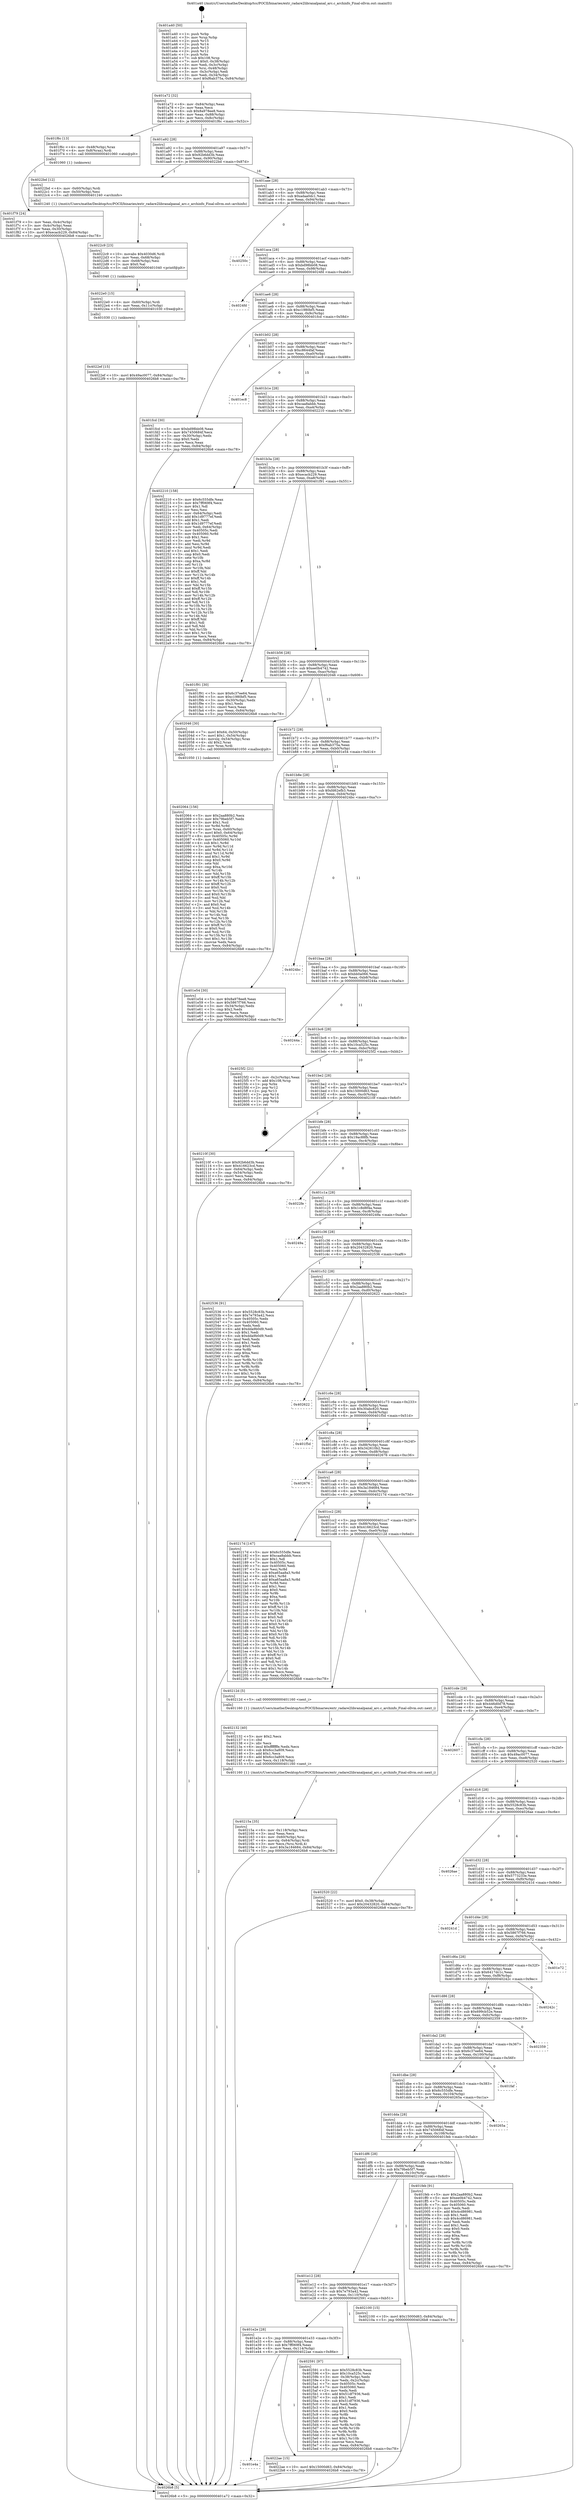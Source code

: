digraph "0x401a40" {
  label = "0x401a40 (/mnt/c/Users/mathe/Desktop/tcc/POCII/binaries/extr_radare2libranalpanal_arc.c_archinfo_Final-ollvm.out::main(0))"
  labelloc = "t"
  node[shape=record]

  Entry [label="",width=0.3,height=0.3,shape=circle,fillcolor=black,style=filled]
  "0x401a72" [label="{
     0x401a72 [32]\l
     | [instrs]\l
     &nbsp;&nbsp;0x401a72 \<+6\>: mov -0x84(%rbp),%eax\l
     &nbsp;&nbsp;0x401a78 \<+2\>: mov %eax,%ecx\l
     &nbsp;&nbsp;0x401a7a \<+6\>: sub $0x8a978ee8,%ecx\l
     &nbsp;&nbsp;0x401a80 \<+6\>: mov %eax,-0x88(%rbp)\l
     &nbsp;&nbsp;0x401a86 \<+6\>: mov %ecx,-0x8c(%rbp)\l
     &nbsp;&nbsp;0x401a8c \<+6\>: je 0000000000401f6c \<main+0x52c\>\l
  }"]
  "0x401f6c" [label="{
     0x401f6c [13]\l
     | [instrs]\l
     &nbsp;&nbsp;0x401f6c \<+4\>: mov -0x48(%rbp),%rax\l
     &nbsp;&nbsp;0x401f70 \<+4\>: mov 0x8(%rax),%rdi\l
     &nbsp;&nbsp;0x401f74 \<+5\>: call 0000000000401060 \<atoi@plt\>\l
     | [calls]\l
     &nbsp;&nbsp;0x401060 \{1\} (unknown)\l
  }"]
  "0x401a92" [label="{
     0x401a92 [28]\l
     | [instrs]\l
     &nbsp;&nbsp;0x401a92 \<+5\>: jmp 0000000000401a97 \<main+0x57\>\l
     &nbsp;&nbsp;0x401a97 \<+6\>: mov -0x88(%rbp),%eax\l
     &nbsp;&nbsp;0x401a9d \<+5\>: sub $0x92b6dd3b,%eax\l
     &nbsp;&nbsp;0x401aa2 \<+6\>: mov %eax,-0x90(%rbp)\l
     &nbsp;&nbsp;0x401aa8 \<+6\>: je 00000000004022bd \<main+0x87d\>\l
  }"]
  Exit [label="",width=0.3,height=0.3,shape=circle,fillcolor=black,style=filled,peripheries=2]
  "0x4022bd" [label="{
     0x4022bd [12]\l
     | [instrs]\l
     &nbsp;&nbsp;0x4022bd \<+4\>: mov -0x60(%rbp),%rdi\l
     &nbsp;&nbsp;0x4022c1 \<+3\>: mov -0x50(%rbp),%esi\l
     &nbsp;&nbsp;0x4022c4 \<+5\>: call 0000000000401240 \<archinfo\>\l
     | [calls]\l
     &nbsp;&nbsp;0x401240 \{1\} (/mnt/c/Users/mathe/Desktop/tcc/POCII/binaries/extr_radare2libranalpanal_arc.c_archinfo_Final-ollvm.out::archinfo)\l
  }"]
  "0x401aae" [label="{
     0x401aae [28]\l
     | [instrs]\l
     &nbsp;&nbsp;0x401aae \<+5\>: jmp 0000000000401ab3 \<main+0x73\>\l
     &nbsp;&nbsp;0x401ab3 \<+6\>: mov -0x88(%rbp),%eax\l
     &nbsp;&nbsp;0x401ab9 \<+5\>: sub $0xadaa0dc1,%eax\l
     &nbsp;&nbsp;0x401abe \<+6\>: mov %eax,-0x94(%rbp)\l
     &nbsp;&nbsp;0x401ac4 \<+6\>: je 000000000040250c \<main+0xacc\>\l
  }"]
  "0x4022ef" [label="{
     0x4022ef [15]\l
     | [instrs]\l
     &nbsp;&nbsp;0x4022ef \<+10\>: movl $0x49ac0077,-0x84(%rbp)\l
     &nbsp;&nbsp;0x4022f9 \<+5\>: jmp 00000000004026b8 \<main+0xc78\>\l
  }"]
  "0x40250c" [label="{
     0x40250c\l
  }", style=dashed]
  "0x401aca" [label="{
     0x401aca [28]\l
     | [instrs]\l
     &nbsp;&nbsp;0x401aca \<+5\>: jmp 0000000000401acf \<main+0x8f\>\l
     &nbsp;&nbsp;0x401acf \<+6\>: mov -0x88(%rbp),%eax\l
     &nbsp;&nbsp;0x401ad5 \<+5\>: sub $0xbd98bb08,%eax\l
     &nbsp;&nbsp;0x401ada \<+6\>: mov %eax,-0x98(%rbp)\l
     &nbsp;&nbsp;0x401ae0 \<+6\>: je 00000000004024fd \<main+0xabd\>\l
  }"]
  "0x4022e0" [label="{
     0x4022e0 [15]\l
     | [instrs]\l
     &nbsp;&nbsp;0x4022e0 \<+4\>: mov -0x60(%rbp),%rdi\l
     &nbsp;&nbsp;0x4022e4 \<+6\>: mov %eax,-0x11c(%rbp)\l
     &nbsp;&nbsp;0x4022ea \<+5\>: call 0000000000401030 \<free@plt\>\l
     | [calls]\l
     &nbsp;&nbsp;0x401030 \{1\} (unknown)\l
  }"]
  "0x4024fd" [label="{
     0x4024fd\l
  }", style=dashed]
  "0x401ae6" [label="{
     0x401ae6 [28]\l
     | [instrs]\l
     &nbsp;&nbsp;0x401ae6 \<+5\>: jmp 0000000000401aeb \<main+0xab\>\l
     &nbsp;&nbsp;0x401aeb \<+6\>: mov -0x88(%rbp),%eax\l
     &nbsp;&nbsp;0x401af1 \<+5\>: sub $0xc1980bf5,%eax\l
     &nbsp;&nbsp;0x401af6 \<+6\>: mov %eax,-0x9c(%rbp)\l
     &nbsp;&nbsp;0x401afc \<+6\>: je 0000000000401fcd \<main+0x58d\>\l
  }"]
  "0x4022c9" [label="{
     0x4022c9 [23]\l
     | [instrs]\l
     &nbsp;&nbsp;0x4022c9 \<+10\>: movabs $0x4030d6,%rdi\l
     &nbsp;&nbsp;0x4022d3 \<+3\>: mov %eax,-0x68(%rbp)\l
     &nbsp;&nbsp;0x4022d6 \<+3\>: mov -0x68(%rbp),%esi\l
     &nbsp;&nbsp;0x4022d9 \<+2\>: mov $0x0,%al\l
     &nbsp;&nbsp;0x4022db \<+5\>: call 0000000000401040 \<printf@plt\>\l
     | [calls]\l
     &nbsp;&nbsp;0x401040 \{1\} (unknown)\l
  }"]
  "0x401fcd" [label="{
     0x401fcd [30]\l
     | [instrs]\l
     &nbsp;&nbsp;0x401fcd \<+5\>: mov $0xbd98bb08,%eax\l
     &nbsp;&nbsp;0x401fd2 \<+5\>: mov $0x7450684f,%ecx\l
     &nbsp;&nbsp;0x401fd7 \<+3\>: mov -0x30(%rbp),%edx\l
     &nbsp;&nbsp;0x401fda \<+3\>: cmp $0x0,%edx\l
     &nbsp;&nbsp;0x401fdd \<+3\>: cmove %ecx,%eax\l
     &nbsp;&nbsp;0x401fe0 \<+6\>: mov %eax,-0x84(%rbp)\l
     &nbsp;&nbsp;0x401fe6 \<+5\>: jmp 00000000004026b8 \<main+0xc78\>\l
  }"]
  "0x401b02" [label="{
     0x401b02 [28]\l
     | [instrs]\l
     &nbsp;&nbsp;0x401b02 \<+5\>: jmp 0000000000401b07 \<main+0xc7\>\l
     &nbsp;&nbsp;0x401b07 \<+6\>: mov -0x88(%rbp),%eax\l
     &nbsp;&nbsp;0x401b0d \<+5\>: sub $0xc8644faf,%eax\l
     &nbsp;&nbsp;0x401b12 \<+6\>: mov %eax,-0xa0(%rbp)\l
     &nbsp;&nbsp;0x401b18 \<+6\>: je 0000000000401ec8 \<main+0x488\>\l
  }"]
  "0x401e4a" [label="{
     0x401e4a\l
  }", style=dashed]
  "0x401ec8" [label="{
     0x401ec8\l
  }", style=dashed]
  "0x401b1e" [label="{
     0x401b1e [28]\l
     | [instrs]\l
     &nbsp;&nbsp;0x401b1e \<+5\>: jmp 0000000000401b23 \<main+0xe3\>\l
     &nbsp;&nbsp;0x401b23 \<+6\>: mov -0x88(%rbp),%eax\l
     &nbsp;&nbsp;0x401b29 \<+5\>: sub $0xcaa8abbb,%eax\l
     &nbsp;&nbsp;0x401b2e \<+6\>: mov %eax,-0xa4(%rbp)\l
     &nbsp;&nbsp;0x401b34 \<+6\>: je 0000000000402210 \<main+0x7d0\>\l
  }"]
  "0x4022ae" [label="{
     0x4022ae [15]\l
     | [instrs]\l
     &nbsp;&nbsp;0x4022ae \<+10\>: movl $0x15000d63,-0x84(%rbp)\l
     &nbsp;&nbsp;0x4022b8 \<+5\>: jmp 00000000004026b8 \<main+0xc78\>\l
  }"]
  "0x402210" [label="{
     0x402210 [158]\l
     | [instrs]\l
     &nbsp;&nbsp;0x402210 \<+5\>: mov $0x6c555dfe,%eax\l
     &nbsp;&nbsp;0x402215 \<+5\>: mov $0x7ff069f4,%ecx\l
     &nbsp;&nbsp;0x40221a \<+2\>: mov $0x1,%dl\l
     &nbsp;&nbsp;0x40221c \<+2\>: xor %esi,%esi\l
     &nbsp;&nbsp;0x40221e \<+3\>: mov -0x64(%rbp),%edi\l
     &nbsp;&nbsp;0x402221 \<+6\>: add $0x1d9777ef,%edi\l
     &nbsp;&nbsp;0x402227 \<+3\>: add $0x1,%edi\l
     &nbsp;&nbsp;0x40222a \<+6\>: sub $0x1d9777ef,%edi\l
     &nbsp;&nbsp;0x402230 \<+3\>: mov %edi,-0x64(%rbp)\l
     &nbsp;&nbsp;0x402233 \<+7\>: mov 0x40505c,%edi\l
     &nbsp;&nbsp;0x40223a \<+8\>: mov 0x405060,%r8d\l
     &nbsp;&nbsp;0x402242 \<+3\>: sub $0x1,%esi\l
     &nbsp;&nbsp;0x402245 \<+3\>: mov %edi,%r9d\l
     &nbsp;&nbsp;0x402248 \<+3\>: add %esi,%r9d\l
     &nbsp;&nbsp;0x40224b \<+4\>: imul %r9d,%edi\l
     &nbsp;&nbsp;0x40224f \<+3\>: and $0x1,%edi\l
     &nbsp;&nbsp;0x402252 \<+3\>: cmp $0x0,%edi\l
     &nbsp;&nbsp;0x402255 \<+4\>: sete %r10b\l
     &nbsp;&nbsp;0x402259 \<+4\>: cmp $0xa,%r8d\l
     &nbsp;&nbsp;0x40225d \<+4\>: setl %r11b\l
     &nbsp;&nbsp;0x402261 \<+3\>: mov %r10b,%bl\l
     &nbsp;&nbsp;0x402264 \<+3\>: xor $0xff,%bl\l
     &nbsp;&nbsp;0x402267 \<+3\>: mov %r11b,%r14b\l
     &nbsp;&nbsp;0x40226a \<+4\>: xor $0xff,%r14b\l
     &nbsp;&nbsp;0x40226e \<+3\>: xor $0x1,%dl\l
     &nbsp;&nbsp;0x402271 \<+3\>: mov %bl,%r15b\l
     &nbsp;&nbsp;0x402274 \<+4\>: and $0xff,%r15b\l
     &nbsp;&nbsp;0x402278 \<+3\>: and %dl,%r10b\l
     &nbsp;&nbsp;0x40227b \<+3\>: mov %r14b,%r12b\l
     &nbsp;&nbsp;0x40227e \<+4\>: and $0xff,%r12b\l
     &nbsp;&nbsp;0x402282 \<+3\>: and %dl,%r11b\l
     &nbsp;&nbsp;0x402285 \<+3\>: or %r10b,%r15b\l
     &nbsp;&nbsp;0x402288 \<+3\>: or %r11b,%r12b\l
     &nbsp;&nbsp;0x40228b \<+3\>: xor %r12b,%r15b\l
     &nbsp;&nbsp;0x40228e \<+3\>: or %r14b,%bl\l
     &nbsp;&nbsp;0x402291 \<+3\>: xor $0xff,%bl\l
     &nbsp;&nbsp;0x402294 \<+3\>: or $0x1,%dl\l
     &nbsp;&nbsp;0x402297 \<+2\>: and %dl,%bl\l
     &nbsp;&nbsp;0x402299 \<+3\>: or %bl,%r15b\l
     &nbsp;&nbsp;0x40229c \<+4\>: test $0x1,%r15b\l
     &nbsp;&nbsp;0x4022a0 \<+3\>: cmovne %ecx,%eax\l
     &nbsp;&nbsp;0x4022a3 \<+6\>: mov %eax,-0x84(%rbp)\l
     &nbsp;&nbsp;0x4022a9 \<+5\>: jmp 00000000004026b8 \<main+0xc78\>\l
  }"]
  "0x401b3a" [label="{
     0x401b3a [28]\l
     | [instrs]\l
     &nbsp;&nbsp;0x401b3a \<+5\>: jmp 0000000000401b3f \<main+0xff\>\l
     &nbsp;&nbsp;0x401b3f \<+6\>: mov -0x88(%rbp),%eax\l
     &nbsp;&nbsp;0x401b45 \<+5\>: sub $0xecacb229,%eax\l
     &nbsp;&nbsp;0x401b4a \<+6\>: mov %eax,-0xa8(%rbp)\l
     &nbsp;&nbsp;0x401b50 \<+6\>: je 0000000000401f91 \<main+0x551\>\l
  }"]
  "0x401e2e" [label="{
     0x401e2e [28]\l
     | [instrs]\l
     &nbsp;&nbsp;0x401e2e \<+5\>: jmp 0000000000401e33 \<main+0x3f3\>\l
     &nbsp;&nbsp;0x401e33 \<+6\>: mov -0x88(%rbp),%eax\l
     &nbsp;&nbsp;0x401e39 \<+5\>: sub $0x7ff069f4,%eax\l
     &nbsp;&nbsp;0x401e3e \<+6\>: mov %eax,-0x114(%rbp)\l
     &nbsp;&nbsp;0x401e44 \<+6\>: je 00000000004022ae \<main+0x86e\>\l
  }"]
  "0x401f91" [label="{
     0x401f91 [30]\l
     | [instrs]\l
     &nbsp;&nbsp;0x401f91 \<+5\>: mov $0x6c37ee64,%eax\l
     &nbsp;&nbsp;0x401f96 \<+5\>: mov $0xc1980bf5,%ecx\l
     &nbsp;&nbsp;0x401f9b \<+3\>: mov -0x30(%rbp),%edx\l
     &nbsp;&nbsp;0x401f9e \<+3\>: cmp $0x1,%edx\l
     &nbsp;&nbsp;0x401fa1 \<+3\>: cmovl %ecx,%eax\l
     &nbsp;&nbsp;0x401fa4 \<+6\>: mov %eax,-0x84(%rbp)\l
     &nbsp;&nbsp;0x401faa \<+5\>: jmp 00000000004026b8 \<main+0xc78\>\l
  }"]
  "0x401b56" [label="{
     0x401b56 [28]\l
     | [instrs]\l
     &nbsp;&nbsp;0x401b56 \<+5\>: jmp 0000000000401b5b \<main+0x11b\>\l
     &nbsp;&nbsp;0x401b5b \<+6\>: mov -0x88(%rbp),%eax\l
     &nbsp;&nbsp;0x401b61 \<+5\>: sub $0xee0b4742,%eax\l
     &nbsp;&nbsp;0x401b66 \<+6\>: mov %eax,-0xac(%rbp)\l
     &nbsp;&nbsp;0x401b6c \<+6\>: je 0000000000402046 \<main+0x606\>\l
  }"]
  "0x402591" [label="{
     0x402591 [97]\l
     | [instrs]\l
     &nbsp;&nbsp;0x402591 \<+5\>: mov $0x5528c83b,%eax\l
     &nbsp;&nbsp;0x402596 \<+5\>: mov $0x10ca525c,%ecx\l
     &nbsp;&nbsp;0x40259b \<+3\>: mov -0x38(%rbp),%edx\l
     &nbsp;&nbsp;0x40259e \<+3\>: mov %edx,-0x2c(%rbp)\l
     &nbsp;&nbsp;0x4025a1 \<+7\>: mov 0x40505c,%edx\l
     &nbsp;&nbsp;0x4025a8 \<+7\>: mov 0x405060,%esi\l
     &nbsp;&nbsp;0x4025af \<+2\>: mov %edx,%edi\l
     &nbsp;&nbsp;0x4025b1 \<+6\>: add $0x51df7936,%edi\l
     &nbsp;&nbsp;0x4025b7 \<+3\>: sub $0x1,%edi\l
     &nbsp;&nbsp;0x4025ba \<+6\>: sub $0x51df7936,%edi\l
     &nbsp;&nbsp;0x4025c0 \<+3\>: imul %edi,%edx\l
     &nbsp;&nbsp;0x4025c3 \<+3\>: and $0x1,%edx\l
     &nbsp;&nbsp;0x4025c6 \<+3\>: cmp $0x0,%edx\l
     &nbsp;&nbsp;0x4025c9 \<+4\>: sete %r8b\l
     &nbsp;&nbsp;0x4025cd \<+3\>: cmp $0xa,%esi\l
     &nbsp;&nbsp;0x4025d0 \<+4\>: setl %r9b\l
     &nbsp;&nbsp;0x4025d4 \<+3\>: mov %r8b,%r10b\l
     &nbsp;&nbsp;0x4025d7 \<+3\>: and %r9b,%r10b\l
     &nbsp;&nbsp;0x4025da \<+3\>: xor %r9b,%r8b\l
     &nbsp;&nbsp;0x4025dd \<+3\>: or %r8b,%r10b\l
     &nbsp;&nbsp;0x4025e0 \<+4\>: test $0x1,%r10b\l
     &nbsp;&nbsp;0x4025e4 \<+3\>: cmovne %ecx,%eax\l
     &nbsp;&nbsp;0x4025e7 \<+6\>: mov %eax,-0x84(%rbp)\l
     &nbsp;&nbsp;0x4025ed \<+5\>: jmp 00000000004026b8 \<main+0xc78\>\l
  }"]
  "0x402046" [label="{
     0x402046 [30]\l
     | [instrs]\l
     &nbsp;&nbsp;0x402046 \<+7\>: movl $0x64,-0x50(%rbp)\l
     &nbsp;&nbsp;0x40204d \<+7\>: movl $0x1,-0x54(%rbp)\l
     &nbsp;&nbsp;0x402054 \<+4\>: movslq -0x54(%rbp),%rax\l
     &nbsp;&nbsp;0x402058 \<+4\>: shl $0x2,%rax\l
     &nbsp;&nbsp;0x40205c \<+3\>: mov %rax,%rdi\l
     &nbsp;&nbsp;0x40205f \<+5\>: call 0000000000401050 \<malloc@plt\>\l
     | [calls]\l
     &nbsp;&nbsp;0x401050 \{1\} (unknown)\l
  }"]
  "0x401b72" [label="{
     0x401b72 [28]\l
     | [instrs]\l
     &nbsp;&nbsp;0x401b72 \<+5\>: jmp 0000000000401b77 \<main+0x137\>\l
     &nbsp;&nbsp;0x401b77 \<+6\>: mov -0x88(%rbp),%eax\l
     &nbsp;&nbsp;0x401b7d \<+5\>: sub $0xf6ab375a,%eax\l
     &nbsp;&nbsp;0x401b82 \<+6\>: mov %eax,-0xb0(%rbp)\l
     &nbsp;&nbsp;0x401b88 \<+6\>: je 0000000000401e54 \<main+0x414\>\l
  }"]
  "0x40215a" [label="{
     0x40215a [35]\l
     | [instrs]\l
     &nbsp;&nbsp;0x40215a \<+6\>: mov -0x118(%rbp),%ecx\l
     &nbsp;&nbsp;0x402160 \<+3\>: imul %eax,%ecx\l
     &nbsp;&nbsp;0x402163 \<+4\>: mov -0x60(%rbp),%rsi\l
     &nbsp;&nbsp;0x402167 \<+4\>: movslq -0x64(%rbp),%rdi\l
     &nbsp;&nbsp;0x40216b \<+3\>: mov %ecx,(%rsi,%rdi,4)\l
     &nbsp;&nbsp;0x40216e \<+10\>: movl $0x3a184684,-0x84(%rbp)\l
     &nbsp;&nbsp;0x402178 \<+5\>: jmp 00000000004026b8 \<main+0xc78\>\l
  }"]
  "0x401e54" [label="{
     0x401e54 [30]\l
     | [instrs]\l
     &nbsp;&nbsp;0x401e54 \<+5\>: mov $0x8a978ee8,%eax\l
     &nbsp;&nbsp;0x401e59 \<+5\>: mov $0x5867f766,%ecx\l
     &nbsp;&nbsp;0x401e5e \<+3\>: mov -0x34(%rbp),%edx\l
     &nbsp;&nbsp;0x401e61 \<+3\>: cmp $0x2,%edx\l
     &nbsp;&nbsp;0x401e64 \<+3\>: cmovne %ecx,%eax\l
     &nbsp;&nbsp;0x401e67 \<+6\>: mov %eax,-0x84(%rbp)\l
     &nbsp;&nbsp;0x401e6d \<+5\>: jmp 00000000004026b8 \<main+0xc78\>\l
  }"]
  "0x401b8e" [label="{
     0x401b8e [28]\l
     | [instrs]\l
     &nbsp;&nbsp;0x401b8e \<+5\>: jmp 0000000000401b93 \<main+0x153\>\l
     &nbsp;&nbsp;0x401b93 \<+6\>: mov -0x88(%rbp),%eax\l
     &nbsp;&nbsp;0x401b99 \<+5\>: sub $0xfd62efb3,%eax\l
     &nbsp;&nbsp;0x401b9e \<+6\>: mov %eax,-0xb4(%rbp)\l
     &nbsp;&nbsp;0x401ba4 \<+6\>: je 00000000004024bc \<main+0xa7c\>\l
  }"]
  "0x4026b8" [label="{
     0x4026b8 [5]\l
     | [instrs]\l
     &nbsp;&nbsp;0x4026b8 \<+5\>: jmp 0000000000401a72 \<main+0x32\>\l
  }"]
  "0x401a40" [label="{
     0x401a40 [50]\l
     | [instrs]\l
     &nbsp;&nbsp;0x401a40 \<+1\>: push %rbp\l
     &nbsp;&nbsp;0x401a41 \<+3\>: mov %rsp,%rbp\l
     &nbsp;&nbsp;0x401a44 \<+2\>: push %r15\l
     &nbsp;&nbsp;0x401a46 \<+2\>: push %r14\l
     &nbsp;&nbsp;0x401a48 \<+2\>: push %r13\l
     &nbsp;&nbsp;0x401a4a \<+2\>: push %r12\l
     &nbsp;&nbsp;0x401a4c \<+1\>: push %rbx\l
     &nbsp;&nbsp;0x401a4d \<+7\>: sub $0x108,%rsp\l
     &nbsp;&nbsp;0x401a54 \<+7\>: movl $0x0,-0x38(%rbp)\l
     &nbsp;&nbsp;0x401a5b \<+3\>: mov %edi,-0x3c(%rbp)\l
     &nbsp;&nbsp;0x401a5e \<+4\>: mov %rsi,-0x48(%rbp)\l
     &nbsp;&nbsp;0x401a62 \<+3\>: mov -0x3c(%rbp),%edi\l
     &nbsp;&nbsp;0x401a65 \<+3\>: mov %edi,-0x34(%rbp)\l
     &nbsp;&nbsp;0x401a68 \<+10\>: movl $0xf6ab375a,-0x84(%rbp)\l
  }"]
  "0x401f79" [label="{
     0x401f79 [24]\l
     | [instrs]\l
     &nbsp;&nbsp;0x401f79 \<+3\>: mov %eax,-0x4c(%rbp)\l
     &nbsp;&nbsp;0x401f7c \<+3\>: mov -0x4c(%rbp),%eax\l
     &nbsp;&nbsp;0x401f7f \<+3\>: mov %eax,-0x30(%rbp)\l
     &nbsp;&nbsp;0x401f82 \<+10\>: movl $0xecacb229,-0x84(%rbp)\l
     &nbsp;&nbsp;0x401f8c \<+5\>: jmp 00000000004026b8 \<main+0xc78\>\l
  }"]
  "0x402132" [label="{
     0x402132 [40]\l
     | [instrs]\l
     &nbsp;&nbsp;0x402132 \<+5\>: mov $0x2,%ecx\l
     &nbsp;&nbsp;0x402137 \<+1\>: cltd\l
     &nbsp;&nbsp;0x402138 \<+2\>: idiv %ecx\l
     &nbsp;&nbsp;0x40213a \<+6\>: imul $0xfffffffe,%edx,%ecx\l
     &nbsp;&nbsp;0x402140 \<+6\>: sub $0x6cc3a809,%ecx\l
     &nbsp;&nbsp;0x402146 \<+3\>: add $0x1,%ecx\l
     &nbsp;&nbsp;0x402149 \<+6\>: add $0x6cc3a809,%ecx\l
     &nbsp;&nbsp;0x40214f \<+6\>: mov %ecx,-0x118(%rbp)\l
     &nbsp;&nbsp;0x402155 \<+5\>: call 0000000000401160 \<next_i\>\l
     | [calls]\l
     &nbsp;&nbsp;0x401160 \{1\} (/mnt/c/Users/mathe/Desktop/tcc/POCII/binaries/extr_radare2libranalpanal_arc.c_archinfo_Final-ollvm.out::next_i)\l
  }"]
  "0x4024bc" [label="{
     0x4024bc\l
  }", style=dashed]
  "0x401baa" [label="{
     0x401baa [28]\l
     | [instrs]\l
     &nbsp;&nbsp;0x401baa \<+5\>: jmp 0000000000401baf \<main+0x16f\>\l
     &nbsp;&nbsp;0x401baf \<+6\>: mov -0x88(%rbp),%eax\l
     &nbsp;&nbsp;0x401bb5 \<+5\>: sub $0xbb0a066,%eax\l
     &nbsp;&nbsp;0x401bba \<+6\>: mov %eax,-0xb8(%rbp)\l
     &nbsp;&nbsp;0x401bc0 \<+6\>: je 000000000040244a \<main+0xa0a\>\l
  }"]
  "0x401e12" [label="{
     0x401e12 [28]\l
     | [instrs]\l
     &nbsp;&nbsp;0x401e12 \<+5\>: jmp 0000000000401e17 \<main+0x3d7\>\l
     &nbsp;&nbsp;0x401e17 \<+6\>: mov -0x88(%rbp),%eax\l
     &nbsp;&nbsp;0x401e1d \<+5\>: sub $0x7e793a42,%eax\l
     &nbsp;&nbsp;0x401e22 \<+6\>: mov %eax,-0x110(%rbp)\l
     &nbsp;&nbsp;0x401e28 \<+6\>: je 0000000000402591 \<main+0xb51\>\l
  }"]
  "0x40244a" [label="{
     0x40244a\l
  }", style=dashed]
  "0x401bc6" [label="{
     0x401bc6 [28]\l
     | [instrs]\l
     &nbsp;&nbsp;0x401bc6 \<+5\>: jmp 0000000000401bcb \<main+0x18b\>\l
     &nbsp;&nbsp;0x401bcb \<+6\>: mov -0x88(%rbp),%eax\l
     &nbsp;&nbsp;0x401bd1 \<+5\>: sub $0x10ca525c,%eax\l
     &nbsp;&nbsp;0x401bd6 \<+6\>: mov %eax,-0xbc(%rbp)\l
     &nbsp;&nbsp;0x401bdc \<+6\>: je 00000000004025f2 \<main+0xbb2\>\l
  }"]
  "0x402100" [label="{
     0x402100 [15]\l
     | [instrs]\l
     &nbsp;&nbsp;0x402100 \<+10\>: movl $0x15000d63,-0x84(%rbp)\l
     &nbsp;&nbsp;0x40210a \<+5\>: jmp 00000000004026b8 \<main+0xc78\>\l
  }"]
  "0x4025f2" [label="{
     0x4025f2 [21]\l
     | [instrs]\l
     &nbsp;&nbsp;0x4025f2 \<+3\>: mov -0x2c(%rbp),%eax\l
     &nbsp;&nbsp;0x4025f5 \<+7\>: add $0x108,%rsp\l
     &nbsp;&nbsp;0x4025fc \<+1\>: pop %rbx\l
     &nbsp;&nbsp;0x4025fd \<+2\>: pop %r12\l
     &nbsp;&nbsp;0x4025ff \<+2\>: pop %r13\l
     &nbsp;&nbsp;0x402601 \<+2\>: pop %r14\l
     &nbsp;&nbsp;0x402603 \<+2\>: pop %r15\l
     &nbsp;&nbsp;0x402605 \<+1\>: pop %rbp\l
     &nbsp;&nbsp;0x402606 \<+1\>: ret\l
  }"]
  "0x401be2" [label="{
     0x401be2 [28]\l
     | [instrs]\l
     &nbsp;&nbsp;0x401be2 \<+5\>: jmp 0000000000401be7 \<main+0x1a7\>\l
     &nbsp;&nbsp;0x401be7 \<+6\>: mov -0x88(%rbp),%eax\l
     &nbsp;&nbsp;0x401bed \<+5\>: sub $0x15000d63,%eax\l
     &nbsp;&nbsp;0x401bf2 \<+6\>: mov %eax,-0xc0(%rbp)\l
     &nbsp;&nbsp;0x401bf8 \<+6\>: je 000000000040210f \<main+0x6cf\>\l
  }"]
  "0x402064" [label="{
     0x402064 [156]\l
     | [instrs]\l
     &nbsp;&nbsp;0x402064 \<+5\>: mov $0x2aa880b2,%ecx\l
     &nbsp;&nbsp;0x402069 \<+5\>: mov $0x79beb5f7,%edx\l
     &nbsp;&nbsp;0x40206e \<+3\>: mov $0x1,%sil\l
     &nbsp;&nbsp;0x402071 \<+3\>: xor %r8d,%r8d\l
     &nbsp;&nbsp;0x402074 \<+4\>: mov %rax,-0x60(%rbp)\l
     &nbsp;&nbsp;0x402078 \<+7\>: movl $0x0,-0x64(%rbp)\l
     &nbsp;&nbsp;0x40207f \<+8\>: mov 0x40505c,%r9d\l
     &nbsp;&nbsp;0x402087 \<+8\>: mov 0x405060,%r10d\l
     &nbsp;&nbsp;0x40208f \<+4\>: sub $0x1,%r8d\l
     &nbsp;&nbsp;0x402093 \<+3\>: mov %r9d,%r11d\l
     &nbsp;&nbsp;0x402096 \<+3\>: add %r8d,%r11d\l
     &nbsp;&nbsp;0x402099 \<+4\>: imul %r11d,%r9d\l
     &nbsp;&nbsp;0x40209d \<+4\>: and $0x1,%r9d\l
     &nbsp;&nbsp;0x4020a1 \<+4\>: cmp $0x0,%r9d\l
     &nbsp;&nbsp;0x4020a5 \<+3\>: sete %bl\l
     &nbsp;&nbsp;0x4020a8 \<+4\>: cmp $0xa,%r10d\l
     &nbsp;&nbsp;0x4020ac \<+4\>: setl %r14b\l
     &nbsp;&nbsp;0x4020b0 \<+3\>: mov %bl,%r15b\l
     &nbsp;&nbsp;0x4020b3 \<+4\>: xor $0xff,%r15b\l
     &nbsp;&nbsp;0x4020b7 \<+3\>: mov %r14b,%r12b\l
     &nbsp;&nbsp;0x4020ba \<+4\>: xor $0xff,%r12b\l
     &nbsp;&nbsp;0x4020be \<+4\>: xor $0x0,%sil\l
     &nbsp;&nbsp;0x4020c2 \<+3\>: mov %r15b,%r13b\l
     &nbsp;&nbsp;0x4020c5 \<+4\>: and $0x0,%r13b\l
     &nbsp;&nbsp;0x4020c9 \<+3\>: and %sil,%bl\l
     &nbsp;&nbsp;0x4020cc \<+3\>: mov %r12b,%al\l
     &nbsp;&nbsp;0x4020cf \<+2\>: and $0x0,%al\l
     &nbsp;&nbsp;0x4020d1 \<+3\>: and %sil,%r14b\l
     &nbsp;&nbsp;0x4020d4 \<+3\>: or %bl,%r13b\l
     &nbsp;&nbsp;0x4020d7 \<+3\>: or %r14b,%al\l
     &nbsp;&nbsp;0x4020da \<+3\>: xor %al,%r13b\l
     &nbsp;&nbsp;0x4020dd \<+3\>: or %r12b,%r15b\l
     &nbsp;&nbsp;0x4020e0 \<+4\>: xor $0xff,%r15b\l
     &nbsp;&nbsp;0x4020e4 \<+4\>: or $0x0,%sil\l
     &nbsp;&nbsp;0x4020e8 \<+3\>: and %sil,%r15b\l
     &nbsp;&nbsp;0x4020eb \<+3\>: or %r15b,%r13b\l
     &nbsp;&nbsp;0x4020ee \<+4\>: test $0x1,%r13b\l
     &nbsp;&nbsp;0x4020f2 \<+3\>: cmovne %edx,%ecx\l
     &nbsp;&nbsp;0x4020f5 \<+6\>: mov %ecx,-0x84(%rbp)\l
     &nbsp;&nbsp;0x4020fb \<+5\>: jmp 00000000004026b8 \<main+0xc78\>\l
  }"]
  "0x40210f" [label="{
     0x40210f [30]\l
     | [instrs]\l
     &nbsp;&nbsp;0x40210f \<+5\>: mov $0x92b6dd3b,%eax\l
     &nbsp;&nbsp;0x402114 \<+5\>: mov $0x416623cd,%ecx\l
     &nbsp;&nbsp;0x402119 \<+3\>: mov -0x64(%rbp),%edx\l
     &nbsp;&nbsp;0x40211c \<+3\>: cmp -0x54(%rbp),%edx\l
     &nbsp;&nbsp;0x40211f \<+3\>: cmovl %ecx,%eax\l
     &nbsp;&nbsp;0x402122 \<+6\>: mov %eax,-0x84(%rbp)\l
     &nbsp;&nbsp;0x402128 \<+5\>: jmp 00000000004026b8 \<main+0xc78\>\l
  }"]
  "0x401bfe" [label="{
     0x401bfe [28]\l
     | [instrs]\l
     &nbsp;&nbsp;0x401bfe \<+5\>: jmp 0000000000401c03 \<main+0x1c3\>\l
     &nbsp;&nbsp;0x401c03 \<+6\>: mov -0x88(%rbp),%eax\l
     &nbsp;&nbsp;0x401c09 \<+5\>: sub $0x19ac88fb,%eax\l
     &nbsp;&nbsp;0x401c0e \<+6\>: mov %eax,-0xc4(%rbp)\l
     &nbsp;&nbsp;0x401c14 \<+6\>: je 00000000004022fe \<main+0x8be\>\l
  }"]
  "0x401df6" [label="{
     0x401df6 [28]\l
     | [instrs]\l
     &nbsp;&nbsp;0x401df6 \<+5\>: jmp 0000000000401dfb \<main+0x3bb\>\l
     &nbsp;&nbsp;0x401dfb \<+6\>: mov -0x88(%rbp),%eax\l
     &nbsp;&nbsp;0x401e01 \<+5\>: sub $0x79beb5f7,%eax\l
     &nbsp;&nbsp;0x401e06 \<+6\>: mov %eax,-0x10c(%rbp)\l
     &nbsp;&nbsp;0x401e0c \<+6\>: je 0000000000402100 \<main+0x6c0\>\l
  }"]
  "0x4022fe" [label="{
     0x4022fe\l
  }", style=dashed]
  "0x401c1a" [label="{
     0x401c1a [28]\l
     | [instrs]\l
     &nbsp;&nbsp;0x401c1a \<+5\>: jmp 0000000000401c1f \<main+0x1df\>\l
     &nbsp;&nbsp;0x401c1f \<+6\>: mov -0x88(%rbp),%eax\l
     &nbsp;&nbsp;0x401c25 \<+5\>: sub $0x1c8d8f4a,%eax\l
     &nbsp;&nbsp;0x401c2a \<+6\>: mov %eax,-0xc8(%rbp)\l
     &nbsp;&nbsp;0x401c30 \<+6\>: je 000000000040249a \<main+0xa5a\>\l
  }"]
  "0x401feb" [label="{
     0x401feb [91]\l
     | [instrs]\l
     &nbsp;&nbsp;0x401feb \<+5\>: mov $0x2aa880b2,%eax\l
     &nbsp;&nbsp;0x401ff0 \<+5\>: mov $0xee0b4742,%ecx\l
     &nbsp;&nbsp;0x401ff5 \<+7\>: mov 0x40505c,%edx\l
     &nbsp;&nbsp;0x401ffc \<+7\>: mov 0x405060,%esi\l
     &nbsp;&nbsp;0x402003 \<+2\>: mov %edx,%edi\l
     &nbsp;&nbsp;0x402005 \<+6\>: add $0x4cd86981,%edi\l
     &nbsp;&nbsp;0x40200b \<+3\>: sub $0x1,%edi\l
     &nbsp;&nbsp;0x40200e \<+6\>: sub $0x4cd86981,%edi\l
     &nbsp;&nbsp;0x402014 \<+3\>: imul %edi,%edx\l
     &nbsp;&nbsp;0x402017 \<+3\>: and $0x1,%edx\l
     &nbsp;&nbsp;0x40201a \<+3\>: cmp $0x0,%edx\l
     &nbsp;&nbsp;0x40201d \<+4\>: sete %r8b\l
     &nbsp;&nbsp;0x402021 \<+3\>: cmp $0xa,%esi\l
     &nbsp;&nbsp;0x402024 \<+4\>: setl %r9b\l
     &nbsp;&nbsp;0x402028 \<+3\>: mov %r8b,%r10b\l
     &nbsp;&nbsp;0x40202b \<+3\>: and %r9b,%r10b\l
     &nbsp;&nbsp;0x40202e \<+3\>: xor %r9b,%r8b\l
     &nbsp;&nbsp;0x402031 \<+3\>: or %r8b,%r10b\l
     &nbsp;&nbsp;0x402034 \<+4\>: test $0x1,%r10b\l
     &nbsp;&nbsp;0x402038 \<+3\>: cmovne %ecx,%eax\l
     &nbsp;&nbsp;0x40203b \<+6\>: mov %eax,-0x84(%rbp)\l
     &nbsp;&nbsp;0x402041 \<+5\>: jmp 00000000004026b8 \<main+0xc78\>\l
  }"]
  "0x40249a" [label="{
     0x40249a\l
  }", style=dashed]
  "0x401c36" [label="{
     0x401c36 [28]\l
     | [instrs]\l
     &nbsp;&nbsp;0x401c36 \<+5\>: jmp 0000000000401c3b \<main+0x1fb\>\l
     &nbsp;&nbsp;0x401c3b \<+6\>: mov -0x88(%rbp),%eax\l
     &nbsp;&nbsp;0x401c41 \<+5\>: sub $0x20432820,%eax\l
     &nbsp;&nbsp;0x401c46 \<+6\>: mov %eax,-0xcc(%rbp)\l
     &nbsp;&nbsp;0x401c4c \<+6\>: je 0000000000402536 \<main+0xaf6\>\l
  }"]
  "0x401dda" [label="{
     0x401dda [28]\l
     | [instrs]\l
     &nbsp;&nbsp;0x401dda \<+5\>: jmp 0000000000401ddf \<main+0x39f\>\l
     &nbsp;&nbsp;0x401ddf \<+6\>: mov -0x88(%rbp),%eax\l
     &nbsp;&nbsp;0x401de5 \<+5\>: sub $0x7450684f,%eax\l
     &nbsp;&nbsp;0x401dea \<+6\>: mov %eax,-0x108(%rbp)\l
     &nbsp;&nbsp;0x401df0 \<+6\>: je 0000000000401feb \<main+0x5ab\>\l
  }"]
  "0x402536" [label="{
     0x402536 [91]\l
     | [instrs]\l
     &nbsp;&nbsp;0x402536 \<+5\>: mov $0x5528c83b,%eax\l
     &nbsp;&nbsp;0x40253b \<+5\>: mov $0x7e793a42,%ecx\l
     &nbsp;&nbsp;0x402540 \<+7\>: mov 0x40505c,%edx\l
     &nbsp;&nbsp;0x402547 \<+7\>: mov 0x405060,%esi\l
     &nbsp;&nbsp;0x40254e \<+2\>: mov %edx,%edi\l
     &nbsp;&nbsp;0x402550 \<+6\>: add $0xdda9b0d9,%edi\l
     &nbsp;&nbsp;0x402556 \<+3\>: sub $0x1,%edi\l
     &nbsp;&nbsp;0x402559 \<+6\>: sub $0xdda9b0d9,%edi\l
     &nbsp;&nbsp;0x40255f \<+3\>: imul %edi,%edx\l
     &nbsp;&nbsp;0x402562 \<+3\>: and $0x1,%edx\l
     &nbsp;&nbsp;0x402565 \<+3\>: cmp $0x0,%edx\l
     &nbsp;&nbsp;0x402568 \<+4\>: sete %r8b\l
     &nbsp;&nbsp;0x40256c \<+3\>: cmp $0xa,%esi\l
     &nbsp;&nbsp;0x40256f \<+4\>: setl %r9b\l
     &nbsp;&nbsp;0x402573 \<+3\>: mov %r8b,%r10b\l
     &nbsp;&nbsp;0x402576 \<+3\>: and %r9b,%r10b\l
     &nbsp;&nbsp;0x402579 \<+3\>: xor %r9b,%r8b\l
     &nbsp;&nbsp;0x40257c \<+3\>: or %r8b,%r10b\l
     &nbsp;&nbsp;0x40257f \<+4\>: test $0x1,%r10b\l
     &nbsp;&nbsp;0x402583 \<+3\>: cmovne %ecx,%eax\l
     &nbsp;&nbsp;0x402586 \<+6\>: mov %eax,-0x84(%rbp)\l
     &nbsp;&nbsp;0x40258c \<+5\>: jmp 00000000004026b8 \<main+0xc78\>\l
  }"]
  "0x401c52" [label="{
     0x401c52 [28]\l
     | [instrs]\l
     &nbsp;&nbsp;0x401c52 \<+5\>: jmp 0000000000401c57 \<main+0x217\>\l
     &nbsp;&nbsp;0x401c57 \<+6\>: mov -0x88(%rbp),%eax\l
     &nbsp;&nbsp;0x401c5d \<+5\>: sub $0x2aa880b2,%eax\l
     &nbsp;&nbsp;0x401c62 \<+6\>: mov %eax,-0xd0(%rbp)\l
     &nbsp;&nbsp;0x401c68 \<+6\>: je 0000000000402622 \<main+0xbe2\>\l
  }"]
  "0x40265a" [label="{
     0x40265a\l
  }", style=dashed]
  "0x402622" [label="{
     0x402622\l
  }", style=dashed]
  "0x401c6e" [label="{
     0x401c6e [28]\l
     | [instrs]\l
     &nbsp;&nbsp;0x401c6e \<+5\>: jmp 0000000000401c73 \<main+0x233\>\l
     &nbsp;&nbsp;0x401c73 \<+6\>: mov -0x88(%rbp),%eax\l
     &nbsp;&nbsp;0x401c79 \<+5\>: sub $0x30abc820,%eax\l
     &nbsp;&nbsp;0x401c7e \<+6\>: mov %eax,-0xd4(%rbp)\l
     &nbsp;&nbsp;0x401c84 \<+6\>: je 0000000000401f5d \<main+0x51d\>\l
  }"]
  "0x401dbe" [label="{
     0x401dbe [28]\l
     | [instrs]\l
     &nbsp;&nbsp;0x401dbe \<+5\>: jmp 0000000000401dc3 \<main+0x383\>\l
     &nbsp;&nbsp;0x401dc3 \<+6\>: mov -0x88(%rbp),%eax\l
     &nbsp;&nbsp;0x401dc9 \<+5\>: sub $0x6c555dfe,%eax\l
     &nbsp;&nbsp;0x401dce \<+6\>: mov %eax,-0x104(%rbp)\l
     &nbsp;&nbsp;0x401dd4 \<+6\>: je 000000000040265a \<main+0xc1a\>\l
  }"]
  "0x401f5d" [label="{
     0x401f5d\l
  }", style=dashed]
  "0x401c8a" [label="{
     0x401c8a [28]\l
     | [instrs]\l
     &nbsp;&nbsp;0x401c8a \<+5\>: jmp 0000000000401c8f \<main+0x24f\>\l
     &nbsp;&nbsp;0x401c8f \<+6\>: mov -0x88(%rbp),%eax\l
     &nbsp;&nbsp;0x401c95 \<+5\>: sub $0x342610b2,%eax\l
     &nbsp;&nbsp;0x401c9a \<+6\>: mov %eax,-0xd8(%rbp)\l
     &nbsp;&nbsp;0x401ca0 \<+6\>: je 0000000000402676 \<main+0xc36\>\l
  }"]
  "0x401faf" [label="{
     0x401faf\l
  }", style=dashed]
  "0x402676" [label="{
     0x402676\l
  }", style=dashed]
  "0x401ca6" [label="{
     0x401ca6 [28]\l
     | [instrs]\l
     &nbsp;&nbsp;0x401ca6 \<+5\>: jmp 0000000000401cab \<main+0x26b\>\l
     &nbsp;&nbsp;0x401cab \<+6\>: mov -0x88(%rbp),%eax\l
     &nbsp;&nbsp;0x401cb1 \<+5\>: sub $0x3a184684,%eax\l
     &nbsp;&nbsp;0x401cb6 \<+6\>: mov %eax,-0xdc(%rbp)\l
     &nbsp;&nbsp;0x401cbc \<+6\>: je 000000000040217d \<main+0x73d\>\l
  }"]
  "0x401da2" [label="{
     0x401da2 [28]\l
     | [instrs]\l
     &nbsp;&nbsp;0x401da2 \<+5\>: jmp 0000000000401da7 \<main+0x367\>\l
     &nbsp;&nbsp;0x401da7 \<+6\>: mov -0x88(%rbp),%eax\l
     &nbsp;&nbsp;0x401dad \<+5\>: sub $0x6c37ee64,%eax\l
     &nbsp;&nbsp;0x401db2 \<+6\>: mov %eax,-0x100(%rbp)\l
     &nbsp;&nbsp;0x401db8 \<+6\>: je 0000000000401faf \<main+0x56f\>\l
  }"]
  "0x40217d" [label="{
     0x40217d [147]\l
     | [instrs]\l
     &nbsp;&nbsp;0x40217d \<+5\>: mov $0x6c555dfe,%eax\l
     &nbsp;&nbsp;0x402182 \<+5\>: mov $0xcaa8abbb,%ecx\l
     &nbsp;&nbsp;0x402187 \<+2\>: mov $0x1,%dl\l
     &nbsp;&nbsp;0x402189 \<+7\>: mov 0x40505c,%esi\l
     &nbsp;&nbsp;0x402190 \<+7\>: mov 0x405060,%edi\l
     &nbsp;&nbsp;0x402197 \<+3\>: mov %esi,%r8d\l
     &nbsp;&nbsp;0x40219a \<+7\>: sub $0xa65aa8a3,%r8d\l
     &nbsp;&nbsp;0x4021a1 \<+4\>: sub $0x1,%r8d\l
     &nbsp;&nbsp;0x4021a5 \<+7\>: add $0xa65aa8a3,%r8d\l
     &nbsp;&nbsp;0x4021ac \<+4\>: imul %r8d,%esi\l
     &nbsp;&nbsp;0x4021b0 \<+3\>: and $0x1,%esi\l
     &nbsp;&nbsp;0x4021b3 \<+3\>: cmp $0x0,%esi\l
     &nbsp;&nbsp;0x4021b6 \<+4\>: sete %r9b\l
     &nbsp;&nbsp;0x4021ba \<+3\>: cmp $0xa,%edi\l
     &nbsp;&nbsp;0x4021bd \<+4\>: setl %r10b\l
     &nbsp;&nbsp;0x4021c1 \<+3\>: mov %r9b,%r11b\l
     &nbsp;&nbsp;0x4021c4 \<+4\>: xor $0xff,%r11b\l
     &nbsp;&nbsp;0x4021c8 \<+3\>: mov %r10b,%bl\l
     &nbsp;&nbsp;0x4021cb \<+3\>: xor $0xff,%bl\l
     &nbsp;&nbsp;0x4021ce \<+3\>: xor $0x0,%dl\l
     &nbsp;&nbsp;0x4021d1 \<+3\>: mov %r11b,%r14b\l
     &nbsp;&nbsp;0x4021d4 \<+4\>: and $0x0,%r14b\l
     &nbsp;&nbsp;0x4021d8 \<+3\>: and %dl,%r9b\l
     &nbsp;&nbsp;0x4021db \<+3\>: mov %bl,%r15b\l
     &nbsp;&nbsp;0x4021de \<+4\>: and $0x0,%r15b\l
     &nbsp;&nbsp;0x4021e2 \<+3\>: and %dl,%r10b\l
     &nbsp;&nbsp;0x4021e5 \<+3\>: or %r9b,%r14b\l
     &nbsp;&nbsp;0x4021e8 \<+3\>: or %r10b,%r15b\l
     &nbsp;&nbsp;0x4021eb \<+3\>: xor %r15b,%r14b\l
     &nbsp;&nbsp;0x4021ee \<+3\>: or %bl,%r11b\l
     &nbsp;&nbsp;0x4021f1 \<+4\>: xor $0xff,%r11b\l
     &nbsp;&nbsp;0x4021f5 \<+3\>: or $0x0,%dl\l
     &nbsp;&nbsp;0x4021f8 \<+3\>: and %dl,%r11b\l
     &nbsp;&nbsp;0x4021fb \<+3\>: or %r11b,%r14b\l
     &nbsp;&nbsp;0x4021fe \<+4\>: test $0x1,%r14b\l
     &nbsp;&nbsp;0x402202 \<+3\>: cmovne %ecx,%eax\l
     &nbsp;&nbsp;0x402205 \<+6\>: mov %eax,-0x84(%rbp)\l
     &nbsp;&nbsp;0x40220b \<+5\>: jmp 00000000004026b8 \<main+0xc78\>\l
  }"]
  "0x401cc2" [label="{
     0x401cc2 [28]\l
     | [instrs]\l
     &nbsp;&nbsp;0x401cc2 \<+5\>: jmp 0000000000401cc7 \<main+0x287\>\l
     &nbsp;&nbsp;0x401cc7 \<+6\>: mov -0x88(%rbp),%eax\l
     &nbsp;&nbsp;0x401ccd \<+5\>: sub $0x416623cd,%eax\l
     &nbsp;&nbsp;0x401cd2 \<+6\>: mov %eax,-0xe0(%rbp)\l
     &nbsp;&nbsp;0x401cd8 \<+6\>: je 000000000040212d \<main+0x6ed\>\l
  }"]
  "0x402359" [label="{
     0x402359\l
  }", style=dashed]
  "0x40212d" [label="{
     0x40212d [5]\l
     | [instrs]\l
     &nbsp;&nbsp;0x40212d \<+5\>: call 0000000000401160 \<next_i\>\l
     | [calls]\l
     &nbsp;&nbsp;0x401160 \{1\} (/mnt/c/Users/mathe/Desktop/tcc/POCII/binaries/extr_radare2libranalpanal_arc.c_archinfo_Final-ollvm.out::next_i)\l
  }"]
  "0x401cde" [label="{
     0x401cde [28]\l
     | [instrs]\l
     &nbsp;&nbsp;0x401cde \<+5\>: jmp 0000000000401ce3 \<main+0x2a3\>\l
     &nbsp;&nbsp;0x401ce3 \<+6\>: mov -0x88(%rbp),%eax\l
     &nbsp;&nbsp;0x401ce9 \<+5\>: sub $0x446d0d78,%eax\l
     &nbsp;&nbsp;0x401cee \<+6\>: mov %eax,-0xe4(%rbp)\l
     &nbsp;&nbsp;0x401cf4 \<+6\>: je 0000000000402607 \<main+0xbc7\>\l
  }"]
  "0x401d86" [label="{
     0x401d86 [28]\l
     | [instrs]\l
     &nbsp;&nbsp;0x401d86 \<+5\>: jmp 0000000000401d8b \<main+0x34b\>\l
     &nbsp;&nbsp;0x401d8b \<+6\>: mov -0x88(%rbp),%eax\l
     &nbsp;&nbsp;0x401d91 \<+5\>: sub $0x699cb52e,%eax\l
     &nbsp;&nbsp;0x401d96 \<+6\>: mov %eax,-0xfc(%rbp)\l
     &nbsp;&nbsp;0x401d9c \<+6\>: je 0000000000402359 \<main+0x919\>\l
  }"]
  "0x402607" [label="{
     0x402607\l
  }", style=dashed]
  "0x401cfa" [label="{
     0x401cfa [28]\l
     | [instrs]\l
     &nbsp;&nbsp;0x401cfa \<+5\>: jmp 0000000000401cff \<main+0x2bf\>\l
     &nbsp;&nbsp;0x401cff \<+6\>: mov -0x88(%rbp),%eax\l
     &nbsp;&nbsp;0x401d05 \<+5\>: sub $0x49ac0077,%eax\l
     &nbsp;&nbsp;0x401d0a \<+6\>: mov %eax,-0xe8(%rbp)\l
     &nbsp;&nbsp;0x401d10 \<+6\>: je 0000000000402520 \<main+0xae0\>\l
  }"]
  "0x40242c" [label="{
     0x40242c\l
  }", style=dashed]
  "0x402520" [label="{
     0x402520 [22]\l
     | [instrs]\l
     &nbsp;&nbsp;0x402520 \<+7\>: movl $0x0,-0x38(%rbp)\l
     &nbsp;&nbsp;0x402527 \<+10\>: movl $0x20432820,-0x84(%rbp)\l
     &nbsp;&nbsp;0x402531 \<+5\>: jmp 00000000004026b8 \<main+0xc78\>\l
  }"]
  "0x401d16" [label="{
     0x401d16 [28]\l
     | [instrs]\l
     &nbsp;&nbsp;0x401d16 \<+5\>: jmp 0000000000401d1b \<main+0x2db\>\l
     &nbsp;&nbsp;0x401d1b \<+6\>: mov -0x88(%rbp),%eax\l
     &nbsp;&nbsp;0x401d21 \<+5\>: sub $0x5528c83b,%eax\l
     &nbsp;&nbsp;0x401d26 \<+6\>: mov %eax,-0xec(%rbp)\l
     &nbsp;&nbsp;0x401d2c \<+6\>: je 00000000004026ae \<main+0xc6e\>\l
  }"]
  "0x401d6a" [label="{
     0x401d6a [28]\l
     | [instrs]\l
     &nbsp;&nbsp;0x401d6a \<+5\>: jmp 0000000000401d6f \<main+0x32f\>\l
     &nbsp;&nbsp;0x401d6f \<+6\>: mov -0x88(%rbp),%eax\l
     &nbsp;&nbsp;0x401d75 \<+5\>: sub $0x6417dc1c,%eax\l
     &nbsp;&nbsp;0x401d7a \<+6\>: mov %eax,-0xf8(%rbp)\l
     &nbsp;&nbsp;0x401d80 \<+6\>: je 000000000040242c \<main+0x9ec\>\l
  }"]
  "0x4026ae" [label="{
     0x4026ae\l
  }", style=dashed]
  "0x401d32" [label="{
     0x401d32 [28]\l
     | [instrs]\l
     &nbsp;&nbsp;0x401d32 \<+5\>: jmp 0000000000401d37 \<main+0x2f7\>\l
     &nbsp;&nbsp;0x401d37 \<+6\>: mov -0x88(%rbp),%eax\l
     &nbsp;&nbsp;0x401d3d \<+5\>: sub $0x5773233e,%eax\l
     &nbsp;&nbsp;0x401d42 \<+6\>: mov %eax,-0xf0(%rbp)\l
     &nbsp;&nbsp;0x401d48 \<+6\>: je 000000000040241d \<main+0x9dd\>\l
  }"]
  "0x401e72" [label="{
     0x401e72\l
  }", style=dashed]
  "0x40241d" [label="{
     0x40241d\l
  }", style=dashed]
  "0x401d4e" [label="{
     0x401d4e [28]\l
     | [instrs]\l
     &nbsp;&nbsp;0x401d4e \<+5\>: jmp 0000000000401d53 \<main+0x313\>\l
     &nbsp;&nbsp;0x401d53 \<+6\>: mov -0x88(%rbp),%eax\l
     &nbsp;&nbsp;0x401d59 \<+5\>: sub $0x5867f766,%eax\l
     &nbsp;&nbsp;0x401d5e \<+6\>: mov %eax,-0xf4(%rbp)\l
     &nbsp;&nbsp;0x401d64 \<+6\>: je 0000000000401e72 \<main+0x432\>\l
  }"]
  Entry -> "0x401a40" [label=" 1"]
  "0x401a72" -> "0x401f6c" [label=" 1"]
  "0x401a72" -> "0x401a92" [label=" 17"]
  "0x4025f2" -> Exit [label=" 1"]
  "0x401a92" -> "0x4022bd" [label=" 1"]
  "0x401a92" -> "0x401aae" [label=" 16"]
  "0x402591" -> "0x4026b8" [label=" 1"]
  "0x401aae" -> "0x40250c" [label=" 0"]
  "0x401aae" -> "0x401aca" [label=" 16"]
  "0x402536" -> "0x4026b8" [label=" 1"]
  "0x401aca" -> "0x4024fd" [label=" 0"]
  "0x401aca" -> "0x401ae6" [label=" 16"]
  "0x402520" -> "0x4026b8" [label=" 1"]
  "0x401ae6" -> "0x401fcd" [label=" 1"]
  "0x401ae6" -> "0x401b02" [label=" 15"]
  "0x4022ef" -> "0x4026b8" [label=" 1"]
  "0x401b02" -> "0x401ec8" [label=" 0"]
  "0x401b02" -> "0x401b1e" [label=" 15"]
  "0x4022e0" -> "0x4022ef" [label=" 1"]
  "0x401b1e" -> "0x402210" [label=" 1"]
  "0x401b1e" -> "0x401b3a" [label=" 14"]
  "0x4022c9" -> "0x4022e0" [label=" 1"]
  "0x401b3a" -> "0x401f91" [label=" 1"]
  "0x401b3a" -> "0x401b56" [label=" 13"]
  "0x4022ae" -> "0x4026b8" [label=" 1"]
  "0x401b56" -> "0x402046" [label=" 1"]
  "0x401b56" -> "0x401b72" [label=" 12"]
  "0x401e2e" -> "0x401e4a" [label=" 0"]
  "0x401b72" -> "0x401e54" [label=" 1"]
  "0x401b72" -> "0x401b8e" [label=" 11"]
  "0x401e54" -> "0x4026b8" [label=" 1"]
  "0x401a40" -> "0x401a72" [label=" 1"]
  "0x4026b8" -> "0x401a72" [label=" 17"]
  "0x401f6c" -> "0x401f79" [label=" 1"]
  "0x401f79" -> "0x4026b8" [label=" 1"]
  "0x401f91" -> "0x4026b8" [label=" 1"]
  "0x401fcd" -> "0x4026b8" [label=" 1"]
  "0x4022bd" -> "0x4022c9" [label=" 1"]
  "0x401b8e" -> "0x4024bc" [label=" 0"]
  "0x401b8e" -> "0x401baa" [label=" 11"]
  "0x401e12" -> "0x401e2e" [label=" 1"]
  "0x401baa" -> "0x40244a" [label=" 0"]
  "0x401baa" -> "0x401bc6" [label=" 11"]
  "0x401e12" -> "0x402591" [label=" 1"]
  "0x401bc6" -> "0x4025f2" [label=" 1"]
  "0x401bc6" -> "0x401be2" [label=" 10"]
  "0x401e2e" -> "0x4022ae" [label=" 1"]
  "0x401be2" -> "0x40210f" [label=" 2"]
  "0x401be2" -> "0x401bfe" [label=" 8"]
  "0x40217d" -> "0x4026b8" [label=" 1"]
  "0x401bfe" -> "0x4022fe" [label=" 0"]
  "0x401bfe" -> "0x401c1a" [label=" 8"]
  "0x40215a" -> "0x4026b8" [label=" 1"]
  "0x401c1a" -> "0x40249a" [label=" 0"]
  "0x401c1a" -> "0x401c36" [label=" 8"]
  "0x402132" -> "0x40215a" [label=" 1"]
  "0x401c36" -> "0x402536" [label=" 1"]
  "0x401c36" -> "0x401c52" [label=" 7"]
  "0x40210f" -> "0x4026b8" [label=" 2"]
  "0x401c52" -> "0x402622" [label=" 0"]
  "0x401c52" -> "0x401c6e" [label=" 7"]
  "0x402100" -> "0x4026b8" [label=" 1"]
  "0x401c6e" -> "0x401f5d" [label=" 0"]
  "0x401c6e" -> "0x401c8a" [label=" 7"]
  "0x401df6" -> "0x402100" [label=" 1"]
  "0x401c8a" -> "0x402676" [label=" 0"]
  "0x401c8a" -> "0x401ca6" [label=" 7"]
  "0x402210" -> "0x4026b8" [label=" 1"]
  "0x401ca6" -> "0x40217d" [label=" 1"]
  "0x401ca6" -> "0x401cc2" [label=" 6"]
  "0x402046" -> "0x402064" [label=" 1"]
  "0x401cc2" -> "0x40212d" [label=" 1"]
  "0x401cc2" -> "0x401cde" [label=" 5"]
  "0x401feb" -> "0x4026b8" [label=" 1"]
  "0x401cde" -> "0x402607" [label=" 0"]
  "0x401cde" -> "0x401cfa" [label=" 5"]
  "0x401dda" -> "0x401feb" [label=" 1"]
  "0x401cfa" -> "0x402520" [label=" 1"]
  "0x401cfa" -> "0x401d16" [label=" 4"]
  "0x40212d" -> "0x402132" [label=" 1"]
  "0x401d16" -> "0x4026ae" [label=" 0"]
  "0x401d16" -> "0x401d32" [label=" 4"]
  "0x401dbe" -> "0x40265a" [label=" 0"]
  "0x401d32" -> "0x40241d" [label=" 0"]
  "0x401d32" -> "0x401d4e" [label=" 4"]
  "0x401df6" -> "0x401e12" [label=" 2"]
  "0x401d4e" -> "0x401e72" [label=" 0"]
  "0x401d4e" -> "0x401d6a" [label=" 4"]
  "0x401dbe" -> "0x401dda" [label=" 4"]
  "0x401d6a" -> "0x40242c" [label=" 0"]
  "0x401d6a" -> "0x401d86" [label=" 4"]
  "0x401dda" -> "0x401df6" [label=" 3"]
  "0x401d86" -> "0x402359" [label=" 0"]
  "0x401d86" -> "0x401da2" [label=" 4"]
  "0x402064" -> "0x4026b8" [label=" 1"]
  "0x401da2" -> "0x401faf" [label=" 0"]
  "0x401da2" -> "0x401dbe" [label=" 4"]
}
